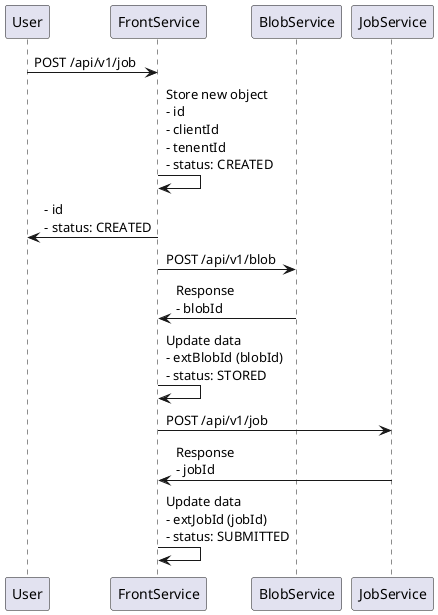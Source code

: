 @startuml
User -> FrontService: POST /api/v1/job

FrontService -> FrontService: Store new object\n- id\n- clientId\n- tenentId\n- status: CREATED
' could store blob too to retry in case blobservice fails

FrontService -> User: - id\n- status: CREATED

FrontService -> BlobService: POST /api/v1/blob
BlobService -> FrontService: Response\n- blobId

FrontService -> FrontService: Update data\n- extBlobId (blobId)\n- status: STORED

FrontService -> JobService: POST /api/v1/job
JobService -> FrontService: Response\n- jobId

FrontService -> FrontService: Update data\n- extJobId (jobId)\n- status: SUBMITTED
@enduml